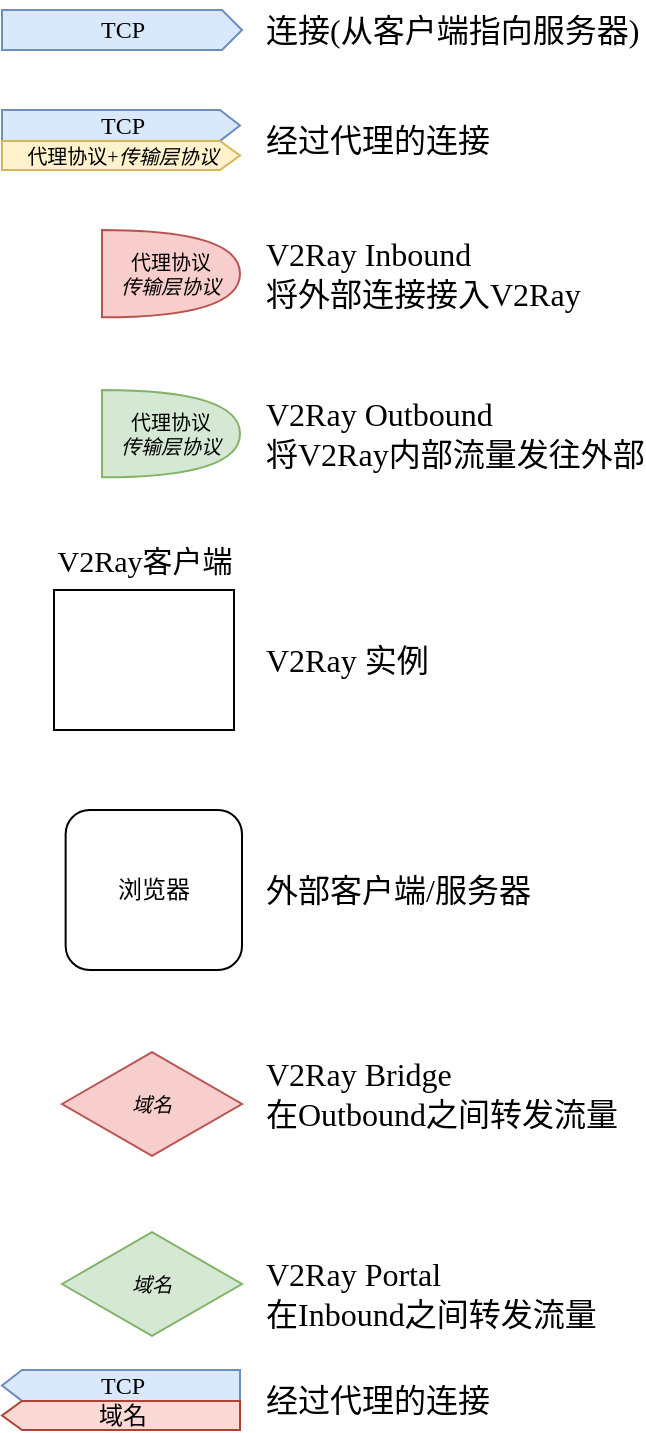 <mxfile version="18.1.2" type="github" pages="3">
  <diagram id="dAfNnbwmk66fKgJQbiKN" name="图例">
    <mxGraphModel dx="1209" dy="1442" grid="1" gridSize="10" guides="1" tooltips="1" connect="1" arrows="1" fold="1" page="1" pageScale="1" pageWidth="827" pageHeight="1169" math="0" shadow="0">
      <root>
        <mxCell id="0" />
        <mxCell id="1" parent="0" />
        <mxCell id="o6Mup9R42cLi4TRuiqjT-1" value="&lt;div style=&quot;font-size: 10px;&quot;&gt;代理协议&lt;/div&gt;&lt;i&gt;传输层协议&lt;/i&gt;" style="shape=or;whiteSpace=wrap;html=1;fillColor=#f8cecc;strokeColor=#b85450;fontFamily=JetBrains Mono;fontSource=https%3A%2F%2Ffonts.googleapis.com%2Fcss%3Ffamily%3DJetBrains%2BMono;fontSize=10;" vertex="1" parent="1">
          <mxGeometry x="-440" y="80" width="69" height="43.64" as="geometry" />
        </mxCell>
        <mxCell id="_T0HbXTaDHtxMW7bPjik-1" value="&lt;div style=&quot;font-size: 10px;&quot;&gt;代理协议&lt;/div&gt;&lt;i&gt;传输层协议&lt;/i&gt;" style="shape=or;whiteSpace=wrap;html=1;fillColor=#d5e8d4;strokeColor=#82b366;fontFamily=JetBrains Mono;fontSource=https%3A%2F%2Ffonts.googleapis.com%2Fcss%3Ffamily%3DJetBrains%2BMono;fontSize=10;" vertex="1" parent="1">
          <mxGeometry x="-440" y="160" width="69" height="43.64" as="geometry" />
        </mxCell>
        <mxCell id="qxkkCo4nE8JRs2fD6mIy-1" value="TCP" style="html=1;shadow=0;dashed=0;align=center;verticalAlign=middle;shape=mxgraph.arrows2.arrow;dy=0;dx=10;notch=0;fillColor=#dae8fc;strokeColor=#6c8ebf;fontFamily=JetBrains Mono;fontSource=https%3A%2F%2Ffonts.googleapis.com%2Fcss%3Ffamily%3DJetBrains%2BMono;" vertex="1" parent="1">
          <mxGeometry x="-490" y="-30" width="120" height="20" as="geometry" />
        </mxCell>
        <mxCell id="TTGA-UtNI_HF1vfTKt_W-1" value="" style="group;fontFamily=JetBrains Mono;fontSource=https%3A%2F%2Ffonts.googleapis.com%2Fcss%3Ffamily%3DJetBrains%2BMono;" vertex="1" connectable="0" parent="1">
          <mxGeometry x="-490" y="30" width="119" height="20" as="geometry" />
        </mxCell>
        <mxCell id="TTGA-UtNI_HF1vfTKt_W-2" value="TCP" style="html=1;shadow=0;dashed=0;align=center;verticalAlign=middle;shape=mxgraph.arrows2.arrow;dy=0;dx=10;notch=0;fillColor=#dae8fc;strokeColor=#6c8ebf;fontFamily=JetBrains Mono;fontSource=https%3A%2F%2Ffonts.googleapis.com%2Fcss%3Ffamily%3DJetBrains%2BMono;" vertex="1" parent="TTGA-UtNI_HF1vfTKt_W-1">
          <mxGeometry y="-10" width="119" height="15.45" as="geometry" />
        </mxCell>
        <mxCell id="TTGA-UtNI_HF1vfTKt_W-3" value="&lt;font style=&quot;font-size: 10px;&quot;&gt;代理协议+&lt;i&gt;传输层协议&lt;/i&gt;&lt;br&gt;&lt;/font&gt;" style="html=1;shadow=0;dashed=0;align=center;verticalAlign=middle;shape=mxgraph.arrows2.arrow;dy=0;dx=10;notch=0;fillColor=#fff2cc;strokeColor=#d6b656;fontFamily=JetBrains Mono;fontSource=https%3A%2F%2Ffonts.googleapis.com%2Fcss%3Ffamily%3DJetBrains%2BMono;" vertex="1" parent="TTGA-UtNI_HF1vfTKt_W-1">
          <mxGeometry y="5.45" width="119" height="14.55" as="geometry" />
        </mxCell>
        <mxCell id="pmOqeP7_Yko--YPSagWL-1" value="" style="rounded=0;whiteSpace=wrap;html=1;fontFamily=JetBrains Mono;fontSource=https%3A%2F%2Ffonts.googleapis.com%2Fcss%3Ffamily%3DJetBrains%2BMono;" vertex="1" parent="1">
          <mxGeometry x="-464" y="260" width="90" height="70" as="geometry" />
        </mxCell>
        <mxCell id="pmOqeP7_Yko--YPSagWL-2" value="&lt;font style=&quot;font-size: 15px;&quot;&gt;V2Ray客户端&lt;/font&gt;" style="text;strokeColor=none;fillColor=none;html=1;fontSize=16;fontStyle=0;verticalAlign=middle;align=center;fontFamily=JetBrains Mono;fontSource=https%3A%2F%2Ffonts.googleapis.com%2Fcss%3Ffamily%3DJetBrains%2BMono;" vertex="1" parent="1">
          <mxGeometry x="-468" y="230" width="98" height="30" as="geometry" />
        </mxCell>
        <mxCell id="Jau65hqgs5f0Z8g7lOGl-1" value="&lt;div&gt;浏览器&lt;/div&gt;" style="rounded=1;whiteSpace=wrap;html=1;fontFamily=JetBrains Mono;fontSource=https%3A%2F%2Ffonts.googleapis.com%2Fcss%3Ffamily%3DJetBrains%2BMono;" vertex="1" parent="1">
          <mxGeometry x="-458.18" y="370" width="88.18" height="80" as="geometry" />
        </mxCell>
        <mxCell id="Jau65hqgs5f0Z8g7lOGl-2" value="连接(从客户端指向服务器)" style="text;strokeColor=none;fillColor=none;html=1;fontSize=16;fontStyle=0;verticalAlign=middle;align=left;fontFamily=JetBrains Mono;fontSource=https%3A%2F%2Ffonts.googleapis.com%2Fcss%3Ffamily%3DJetBrains%2BMono;" vertex="1" parent="1">
          <mxGeometry x="-360" y="-35" width="98" height="30" as="geometry" />
        </mxCell>
        <mxCell id="MxNdQzAcVEnt0wkq7xaE-1" value="经过代理的连接" style="text;strokeColor=none;fillColor=none;html=1;fontSize=16;fontStyle=0;verticalAlign=middle;align=left;fontFamily=JetBrains Mono;fontSource=https%3A%2F%2Ffonts.googleapis.com%2Fcss%3Ffamily%3DJetBrains%2BMono;" vertex="1" parent="1">
          <mxGeometry x="-360" y="20" width="98" height="30" as="geometry" />
        </mxCell>
        <mxCell id="MxNdQzAcVEnt0wkq7xaE-2" value="&lt;div&gt;V2Ray Inbound&lt;/div&gt;&lt;div&gt;将外部连接接入V2Ray&lt;br&gt;&lt;/div&gt;" style="text;strokeColor=none;fillColor=none;html=1;fontSize=16;fontStyle=0;verticalAlign=middle;align=left;fontFamily=JetBrains Mono;fontSource=https%3A%2F%2Ffonts.googleapis.com%2Fcss%3Ffamily%3DJetBrains%2BMono;" vertex="1" parent="1">
          <mxGeometry x="-360" y="86.82" width="98" height="30" as="geometry" />
        </mxCell>
        <mxCell id="MxNdQzAcVEnt0wkq7xaE-3" value="&lt;div&gt;V2Ray Outbound&lt;/div&gt;&lt;div&gt;将V2Ray内部流量发往外部&lt;br&gt;&lt;/div&gt;" style="text;strokeColor=none;fillColor=none;html=1;fontSize=16;fontStyle=0;verticalAlign=middle;align=left;fontFamily=JetBrains Mono;fontSource=https%3A%2F%2Ffonts.googleapis.com%2Fcss%3Ffamily%3DJetBrains%2BMono;" vertex="1" parent="1">
          <mxGeometry x="-360" y="166.82" width="98" height="30" as="geometry" />
        </mxCell>
        <mxCell id="MxNdQzAcVEnt0wkq7xaE-4" value="V2Ray 实例" style="text;strokeColor=none;fillColor=none;html=1;fontSize=16;fontStyle=0;verticalAlign=middle;align=left;fontFamily=JetBrains Mono;fontSource=https%3A%2F%2Ffonts.googleapis.com%2Fcss%3Ffamily%3DJetBrains%2BMono;" vertex="1" parent="1">
          <mxGeometry x="-360" y="280" width="98" height="30" as="geometry" />
        </mxCell>
        <mxCell id="MxNdQzAcVEnt0wkq7xaE-5" value="外部客户端/服务器" style="text;strokeColor=none;fillColor=none;html=1;fontSize=16;fontStyle=0;verticalAlign=middle;align=left;fontFamily=JetBrains Mono;fontSource=https%3A%2F%2Ffonts.googleapis.com%2Fcss%3Ffamily%3DJetBrains%2BMono;" vertex="1" parent="1">
          <mxGeometry x="-360" y="395" width="98" height="30" as="geometry" />
        </mxCell>
        <mxCell id="-o0n9CucqJSz07B7oCcp-2" value="&lt;div&gt;&lt;i&gt;域名&lt;br&gt;&lt;/i&gt;&lt;/div&gt;" style="html=1;whiteSpace=wrap;aspect=fixed;shape=isoRectangle;fontFamily=JetBrains Mono;fontSource=https%3A%2F%2Ffonts.googleapis.com%2Fcss%3Ffamily%3DJetBrains%2BMono;fontSize=10;fillColor=#f8cecc;strokeColor=#b85450;" vertex="1" parent="1">
          <mxGeometry x="-460" y="490" width="90" height="54" as="geometry" />
        </mxCell>
        <mxCell id="-o0n9CucqJSz07B7oCcp-3" value="&lt;div&gt;V2Ray Bridge&lt;/div&gt;&lt;div&gt;在Outbound之间转发流量&lt;br&gt;&lt;/div&gt;" style="text;strokeColor=none;fillColor=none;html=1;fontSize=16;fontStyle=0;verticalAlign=middle;align=left;fontFamily=JetBrains Mono;fontSource=https%3A%2F%2Ffonts.googleapis.com%2Fcss%3Ffamily%3DJetBrains%2BMono;" vertex="1" parent="1">
          <mxGeometry x="-360" y="497" width="98" height="30" as="geometry" />
        </mxCell>
        <mxCell id="-o0n9CucqJSz07B7oCcp-5" value="&lt;div&gt;V2Ray Portal&lt;/div&gt;&lt;div&gt;在Inbound之间转发流量&lt;br&gt;&lt;/div&gt;" style="text;strokeColor=none;fillColor=none;html=1;fontSize=16;fontStyle=0;verticalAlign=middle;align=left;fontFamily=JetBrains Mono;fontSource=https%3A%2F%2Ffonts.googleapis.com%2Fcss%3Ffamily%3DJetBrains%2BMono;" vertex="1" parent="1">
          <mxGeometry x="-360" y="597" width="98" height="30" as="geometry" />
        </mxCell>
        <mxCell id="3z3euPZ-oONKQTYkaIbs-1" value="&lt;div&gt;&lt;i&gt;域名&lt;br&gt;&lt;/i&gt;&lt;/div&gt;" style="html=1;whiteSpace=wrap;aspect=fixed;shape=isoRectangle;fontFamily=JetBrains Mono;fontSource=https%3A%2F%2Ffonts.googleapis.com%2Fcss%3Ffamily%3DJetBrains%2BMono;fontSize=10;fillColor=#d5e8d4;strokeColor=#82b366;" vertex="1" parent="1">
          <mxGeometry x="-460" y="580" width="90" height="54" as="geometry" />
        </mxCell>
        <mxCell id="A_F6-4BqufZa0KoWxfFx-1" value="" style="group;fontFamily=JetBrains Mono;fontSource=https%3A%2F%2Ffonts.googleapis.com%2Fcss%3Ffamily%3DJetBrains%2BMono;flipH=1;" vertex="1" connectable="0" parent="1">
          <mxGeometry x="-490" y="660" width="119" height="20" as="geometry" />
        </mxCell>
        <mxCell id="A_F6-4BqufZa0KoWxfFx-2" value="TCP" style="html=1;shadow=0;dashed=0;align=center;verticalAlign=middle;shape=mxgraph.arrows2.arrow;dy=0;dx=10;notch=0;fillColor=#dae8fc;strokeColor=#6c8ebf;fontFamily=JetBrains Mono;fontSource=https%3A%2F%2Ffonts.googleapis.com%2Fcss%3Ffamily%3DJetBrains%2BMono;flipH=1;" vertex="1" parent="A_F6-4BqufZa0KoWxfFx-1">
          <mxGeometry y="-10" width="119" height="15.45" as="geometry" />
        </mxCell>
        <mxCell id="A_F6-4BqufZa0KoWxfFx-3" value="域名&lt;font style=&quot;font-size: 10px;&quot;&gt;&lt;br&gt;&lt;/font&gt;" style="html=1;shadow=0;dashed=0;align=center;verticalAlign=middle;shape=mxgraph.arrows2.arrow;dy=0;dx=10;notch=0;fillColor=#fad9d5;strokeColor=#ae4132;fontFamily=JetBrains Mono;fontSource=https%3A%2F%2Ffonts.googleapis.com%2Fcss%3Ffamily%3DJetBrains%2BMono;flipH=1;" vertex="1" parent="A_F6-4BqufZa0KoWxfFx-1">
          <mxGeometry y="5.45" width="119" height="14.55" as="geometry" />
        </mxCell>
        <mxCell id="A_F6-4BqufZa0KoWxfFx-4" value="经过代理的连接" style="text;strokeColor=none;fillColor=none;html=1;fontSize=16;fontStyle=0;verticalAlign=middle;align=left;fontFamily=JetBrains Mono;fontSource=https%3A%2F%2Ffonts.googleapis.com%2Fcss%3Ffamily%3DJetBrains%2BMono;" vertex="1" parent="1">
          <mxGeometry x="-360" y="650" width="98" height="30" as="geometry" />
        </mxCell>
      </root>
    </mxGraphModel>
  </diagram>
  <diagram id="-a_eOgk3tNtn--gN5NtH" name="简单模型">
    <mxGraphModel dx="1630" dy="573" grid="1" gridSize="10" guides="1" tooltips="1" connect="1" arrows="1" fold="1" page="1" pageScale="1" pageWidth="827" pageHeight="1169" math="0" shadow="0">
      <root>
        <mxCell id="0" />
        <mxCell id="1" parent="0" />
        <mxCell id="kUxxyB-mZXL6-8QbKrn9-2" value="" style="rounded=0;whiteSpace=wrap;html=1;fontFamily=JetBrains Mono;fontSource=https%3A%2F%2Ffonts.googleapis.com%2Fcss%3Ffamily%3DJetBrains%2BMono;" vertex="1" parent="1">
          <mxGeometry x="-253" y="290" width="90" height="120" as="geometry" />
        </mxCell>
        <mxCell id="kUxxyB-mZXL6-8QbKrn9-3" value="&lt;p style=&quot;line-height: 0.8;&quot;&gt;&lt;/p&gt;&lt;div&gt;&lt;font style=&quot;font-size: 10px;&quot;&gt;socks&lt;/font&gt;&lt;/div&gt;&lt;font size=&quot;1&quot;&gt;&lt;i&gt;TCP&lt;/i&gt;&lt;/font&gt;&lt;br&gt;&lt;p&gt;&lt;/p&gt;" style="shape=or;whiteSpace=wrap;html=1;fillColor=#f8cecc;strokeColor=#b85450;fontFamily=JetBrains Mono;fontSource=https%3A%2F%2Ffonts.googleapis.com%2Fcss%3Ffamily%3DJetBrains%2BMono;" vertex="1" parent="1">
          <mxGeometry x="-276.64" y="328.18" width="43.64" height="43.64" as="geometry" />
        </mxCell>
        <mxCell id="kUxxyB-mZXL6-8QbKrn9-4" value="&lt;div&gt;vmess&lt;/div&gt;&lt;div&gt;&lt;i&gt;WS&lt;/i&gt;&lt;br&gt;&lt;/div&gt;" style="shape=or;whiteSpace=wrap;html=1;fillColor=#d5e8d4;strokeColor=#82b366;fontFamily=JetBrains Mono;fontSource=https%3A%2F%2Ffonts.googleapis.com%2Fcss%3Ffamily%3DJetBrains%2BMono;" vertex="1" parent="1">
          <mxGeometry x="-178.45" y="328.18" width="45.45" height="43.64" as="geometry" />
        </mxCell>
        <mxCell id="kUxxyB-mZXL6-8QbKrn9-8" value="" style="group;fontFamily=JetBrains Mono;fontSource=https%3A%2F%2Ffonts.googleapis.com%2Fcss%3Ffamily%3DJetBrains%2BMono;" vertex="1" connectable="0" parent="1">
          <mxGeometry x="-132.997" y="344.995" width="74.182" height="20" as="geometry" />
        </mxCell>
        <mxCell id="kUxxyB-mZXL6-8QbKrn9-6" value="TCP" style="html=1;shadow=0;dashed=0;align=center;verticalAlign=middle;shape=mxgraph.arrows2.arrow;dy=0;dx=10;notch=0;fillColor=#dae8fc;strokeColor=#6c8ebf;fontFamily=JetBrains Mono;fontSource=https%3A%2F%2Ffonts.googleapis.com%2Fcss%3Ffamily%3DJetBrains%2BMono;" vertex="1" parent="kUxxyB-mZXL6-8QbKrn9-8">
          <mxGeometry y="-10" width="74.18" height="15.45" as="geometry" />
        </mxCell>
        <mxCell id="kUxxyB-mZXL6-8QbKrn9-7" value="&lt;font data-font-src=&quot;https://fonts.googleapis.com/css?family=JetBrains+Mono&quot;&gt;vmess&lt;/font&gt;+&lt;i&gt;WS&lt;/i&gt;" style="html=1;shadow=0;dashed=0;align=center;verticalAlign=middle;shape=mxgraph.arrows2.arrow;dy=0;dx=10;notch=0;fillColor=#fff2cc;strokeColor=#d6b656;fontFamily=JetBrains Mono;fontSource=https%3A%2F%2Ffonts.googleapis.com%2Fcss%3Ffamily%3DJetBrains%2BMono;" vertex="1" parent="kUxxyB-mZXL6-8QbKrn9-8">
          <mxGeometry y="5.45" width="74.18" height="14.55" as="geometry" />
        </mxCell>
        <mxCell id="kUxxyB-mZXL6-8QbKrn9-10" value="TCP" style="html=1;shadow=0;dashed=0;align=center;verticalAlign=middle;shape=mxgraph.arrows2.arrow;dy=0;dx=10;notch=0;fillColor=#dae8fc;strokeColor=#6c8ebf;fontFamily=JetBrains Mono;fontSource=https%3A%2F%2Ffonts.googleapis.com%2Fcss%3Ffamily%3DJetBrains%2BMono;" vertex="1" parent="1">
          <mxGeometry x="83.18" y="340" width="65.45" height="20" as="geometry" />
        </mxCell>
        <mxCell id="kUxxyB-mZXL6-8QbKrn9-11" value="TCP" style="html=1;shadow=0;dashed=0;align=center;verticalAlign=middle;shape=mxgraph.arrows2.arrow;dy=0;dx=10;notch=0;fillColor=#dae8fc;strokeColor=#6c8ebf;fontFamily=JetBrains Mono;fontSource=https%3A%2F%2Ffonts.googleapis.com%2Fcss%3Ffamily%3DJetBrains%2BMono;" vertex="1" parent="1">
          <mxGeometry x="-233" y="340" width="54.55" height="20" as="geometry" />
        </mxCell>
        <mxCell id="kUxxyB-mZXL6-8QbKrn9-12" value="" style="rounded=0;whiteSpace=wrap;html=1;fontFamily=JetBrains Mono;fontSource=https%3A%2F%2Ffonts.googleapis.com%2Fcss%3Ffamily%3DJetBrains%2BMono;" vertex="1" parent="1">
          <mxGeometry x="-40.72" y="290" width="97.72" height="120" as="geometry" />
        </mxCell>
        <mxCell id="kUxxyB-mZXL6-8QbKrn9-13" value="&lt;div style=&quot;font-size: 10px;&quot;&gt;&lt;font style=&quot;font-size: 10px;&quot;&gt;vmess&lt;/font&gt;&lt;/div&gt;&lt;font style=&quot;font-size: 10px;&quot;&gt;&lt;i&gt;WS&lt;br&gt;&lt;/i&gt;&lt;/font&gt;" style="shape=or;whiteSpace=wrap;html=1;fillColor=#f8cecc;strokeColor=#b85450;fontFamily=JetBrains Mono;fontSource=https%3A%2F%2Ffonts.googleapis.com%2Fcss%3Ffamily%3DJetBrains%2BMono;" vertex="1" parent="1">
          <mxGeometry x="-58.82" y="328.18" width="40" height="43.64" as="geometry" />
        </mxCell>
        <mxCell id="kUxxyB-mZXL6-8QbKrn9-14" value="&lt;div style=&quot;font-size: 10px;&quot;&gt;&lt;font style=&quot;font-size: 10px;&quot;&gt;free&lt;/font&gt;&lt;/div&gt;&lt;div style=&quot;font-size: 10px;&quot;&gt;&lt;font style=&quot;font-size: 10px;&quot;&gt;dom&lt;br&gt;&lt;/font&gt;&lt;/div&gt;" style="shape=or;whiteSpace=wrap;html=1;fillColor=#d5e8d4;strokeColor=#82b366;fontFamily=JetBrains Mono;fontSource=https%3A%2F%2Ffonts.googleapis.com%2Fcss%3Ffamily%3DJetBrains%2BMono;" vertex="1" parent="1">
          <mxGeometry x="39.91" y="328.18" width="43.27" height="43.64" as="geometry" />
        </mxCell>
        <mxCell id="kUxxyB-mZXL6-8QbKrn9-15" value="TCP" style="html=1;shadow=0;dashed=0;align=center;verticalAlign=middle;shape=mxgraph.arrows2.arrow;dy=0;dx=10;notch=0;fillColor=#dae8fc;strokeColor=#6c8ebf;fontFamily=JetBrains Mono;fontSource=https%3A%2F%2Ffonts.googleapis.com%2Fcss%3Ffamily%3DJetBrains%2BMono;" vertex="1" parent="1">
          <mxGeometry x="-18.82" y="340" width="58.73" height="20" as="geometry" />
        </mxCell>
        <mxCell id="kUxxyB-mZXL6-8QbKrn9-19" value="TCP" style="html=1;shadow=0;dashed=0;align=center;verticalAlign=middle;shape=mxgraph.arrows2.arrow;dy=0;dx=10;notch=0;fillColor=#dae8fc;strokeColor=#6c8ebf;fontFamily=JetBrains Mono;fontSource=https%3A%2F%2Ffonts.googleapis.com%2Fcss%3Ffamily%3DJetBrains%2BMono;" vertex="1" parent="1">
          <mxGeometry x="-334.82" y="334.55" width="58.18" height="15.45" as="geometry" />
        </mxCell>
        <mxCell id="kUxxyB-mZXL6-8QbKrn9-20" value="socks" style="html=1;shadow=0;dashed=0;align=center;verticalAlign=middle;shape=mxgraph.arrows2.arrow;dy=0;dx=10;notch=0;fillColor=#fff2cc;strokeColor=#d6b656;fontFamily=JetBrains Mono;fontSource=https%3A%2F%2Ffonts.googleapis.com%2Fcss%3Ffamily%3DJetBrains%2BMono;" vertex="1" parent="1">
          <mxGeometry x="-334.82" y="350" width="58.18" height="15" as="geometry" />
        </mxCell>
        <mxCell id="kUxxyB-mZXL6-8QbKrn9-24" value="&lt;div&gt;浏览器&lt;/div&gt;&lt;div&gt;(支持&lt;/div&gt;&lt;div&gt;socks代理)&lt;br&gt;&lt;/div&gt;" style="rounded=1;whiteSpace=wrap;html=1;fontFamily=JetBrains Mono;fontSource=https%3A%2F%2Ffonts.googleapis.com%2Fcss%3Ffamily%3DJetBrains%2BMono;" vertex="1" parent="1">
          <mxGeometry x="-413" y="290" width="78.18" height="120" as="geometry" />
        </mxCell>
        <mxCell id="kUxxyB-mZXL6-8QbKrn9-25" value="网页服务器" style="rounded=1;whiteSpace=wrap;html=1;fontFamily=JetBrains Mono;fontSource=https%3A%2F%2Ffonts.googleapis.com%2Fcss%3Ffamily%3DJetBrains%2BMono;" vertex="1" parent="1">
          <mxGeometry x="152" y="290" width="78.18" height="120" as="geometry" />
        </mxCell>
        <mxCell id="kUxxyB-mZXL6-8QbKrn9-26" value="&lt;font style=&quot;font-size: 15px;&quot;&gt;V2Ray客户端&lt;/font&gt;" style="text;strokeColor=none;fillColor=none;html=1;fontSize=16;fontStyle=0;verticalAlign=middle;align=center;fontFamily=JetBrains Mono;fontSource=https%3A%2F%2Ffonts.googleapis.com%2Fcss%3Ffamily%3DJetBrains%2BMono;" vertex="1" parent="1">
          <mxGeometry x="-257" y="260" width="98" height="30" as="geometry" />
        </mxCell>
        <mxCell id="kUxxyB-mZXL6-8QbKrn9-27" value="&lt;font style=&quot;font-size: 15px;&quot;&gt;V2Ray服务器&lt;/font&gt;" style="text;strokeColor=none;fillColor=none;html=1;fontSize=16;fontStyle=0;verticalAlign=middle;align=center;fontFamily=JetBrains Mono;fontSource=https%3A%2F%2Ffonts.googleapis.com%2Fcss%3Ffamily%3DJetBrains%2BMono;" vertex="1" parent="1">
          <mxGeometry x="-41" y="260" width="98" height="30" as="geometry" />
        </mxCell>
      </root>
    </mxGraphModel>
  </diagram>
  <diagram id="qUSkxOYkUHjP52pBDUFQ" name="第 3 页">
    <mxGraphModel dx="1209" dy="273" grid="1" gridSize="10" guides="1" tooltips="1" connect="1" arrows="1" fold="1" page="1" pageScale="1" pageWidth="827" pageHeight="1169" math="0" shadow="0">
      <root>
        <mxCell id="0" />
        <mxCell id="1" parent="0" />
        <mxCell id="ZHhKA3xxa_BlzV9NOmU7-1" value="" style="rounded=0;whiteSpace=wrap;html=1;fontFamily=JetBrains Mono;fontSource=https%3A%2F%2Ffonts.googleapis.com%2Fcss%3Ffamily%3DJetBrains%2BMono;" vertex="1" parent="1">
          <mxGeometry x="-393" y="276" width="90" height="120" as="geometry" />
        </mxCell>
        <mxCell id="ZHhKA3xxa_BlzV9NOmU7-2" value="&lt;p style=&quot;line-height: 0.8;&quot;&gt;&lt;/p&gt;&lt;div&gt;&lt;font style=&quot;font-size: 10px;&quot;&gt;socks&lt;/font&gt;&lt;/div&gt;&lt;font size=&quot;1&quot;&gt;&lt;i&gt;TCP&lt;/i&gt;&lt;/font&gt;&lt;br&gt;&lt;p&gt;&lt;/p&gt;" style="shape=or;whiteSpace=wrap;html=1;fillColor=#f8cecc;strokeColor=#b85450;fontFamily=JetBrains Mono;fontSource=https%3A%2F%2Ffonts.googleapis.com%2Fcss%3Ffamily%3DJetBrains%2BMono;" vertex="1" parent="1">
          <mxGeometry x="-416.64" y="314.18" width="43.64" height="43.64" as="geometry" />
        </mxCell>
        <mxCell id="ZHhKA3xxa_BlzV9NOmU7-3" value="&lt;div&gt;vmess&lt;/div&gt;&lt;div&gt;&lt;i&gt;WS&lt;/i&gt;&lt;br&gt;&lt;/div&gt;" style="shape=or;whiteSpace=wrap;html=1;fillColor=#d5e8d4;strokeColor=#82b366;fontFamily=JetBrains Mono;fontSource=https%3A%2F%2Ffonts.googleapis.com%2Fcss%3Ffamily%3DJetBrains%2BMono;" vertex="1" parent="1">
          <mxGeometry x="-318.45" y="314.18" width="45.45" height="43.64" as="geometry" />
        </mxCell>
        <mxCell id="ZHhKA3xxa_BlzV9NOmU7-7" value="TCP" style="html=1;shadow=0;dashed=0;align=center;verticalAlign=middle;shape=mxgraph.arrows2.arrow;dy=0;dx=10;notch=0;fillColor=#dae8fc;strokeColor=#6c8ebf;fontFamily=JetBrains Mono;fontSource=https%3A%2F%2Ffonts.googleapis.com%2Fcss%3Ffamily%3DJetBrains%2BMono;flipH=1;" vertex="1" parent="1">
          <mxGeometry x="83.18" y="340" width="65.45" height="20" as="geometry" />
        </mxCell>
        <mxCell id="ZHhKA3xxa_BlzV9NOmU7-8" value="TCP" style="html=1;shadow=0;dashed=0;align=center;verticalAlign=middle;shape=mxgraph.arrows2.arrow;dy=0;dx=10;notch=0;fillColor=#dae8fc;strokeColor=#6c8ebf;fontFamily=JetBrains Mono;fontSource=https%3A%2F%2Ffonts.googleapis.com%2Fcss%3Ffamily%3DJetBrains%2BMono;" vertex="1" parent="1">
          <mxGeometry x="-373" y="326" width="54.55" height="20" as="geometry" />
        </mxCell>
        <mxCell id="ZHhKA3xxa_BlzV9NOmU7-9" value="" style="rounded=0;whiteSpace=wrap;html=1;fontFamily=JetBrains Mono;fontSource=https%3A%2F%2Ffonts.googleapis.com%2Fcss%3Ffamily%3DJetBrains%2BMono;" vertex="1" parent="1">
          <mxGeometry x="-80" y="290" width="119.91" height="180" as="geometry" />
        </mxCell>
        <mxCell id="ZHhKA3xxa_BlzV9NOmU7-10" value="&lt;div style=&quot;font-size: 10px;&quot;&gt;dokodemo-&lt;/div&gt;door" style="shape=or;whiteSpace=wrap;html=1;fillColor=#f8cecc;strokeColor=#b85450;fontFamily=JetBrains Mono;fontSource=https%3A%2F%2Ffonts.googleapis.com%2Fcss%3Ffamily%3DJetBrains%2BMono;flipH=1;fontSize=10;" vertex="1" parent="1">
          <mxGeometry x="20" y="328.18" width="61.55" height="43.64" as="geometry" />
        </mxCell>
        <mxCell id="ZHhKA3xxa_BlzV9NOmU7-11" value="&lt;div style=&quot;font-size: 10px;&quot;&gt;&lt;font style=&quot;font-size: 10px;&quot;&gt;free&lt;/font&gt;&lt;/div&gt;&lt;div style=&quot;font-size: 10px;&quot;&gt;&lt;font style=&quot;font-size: 10px;&quot;&gt;dom&lt;br&gt;&lt;/font&gt;&lt;/div&gt;" style="shape=or;whiteSpace=wrap;html=1;fillColor=#d5e8d4;strokeColor=#82b366;fontFamily=JetBrains Mono;fontSource=https%3A%2F%2Ffonts.googleapis.com%2Fcss%3Ffamily%3DJetBrains%2BMono;" vertex="1" parent="1">
          <mxGeometry x="39.91" y="170" width="43.27" height="43.64" as="geometry" />
        </mxCell>
        <mxCell id="ZHhKA3xxa_BlzV9NOmU7-13" value="TCP" style="html=1;shadow=0;dashed=0;align=center;verticalAlign=middle;shape=mxgraph.arrows2.arrow;dy=0;dx=10;notch=0;fillColor=#dae8fc;strokeColor=#6c8ebf;fontFamily=JetBrains Mono;fontSource=https%3A%2F%2Ffonts.googleapis.com%2Fcss%3Ffamily%3DJetBrains%2BMono;" vertex="1" parent="1">
          <mxGeometry x="-474.82" y="320.55" width="58.18" height="15.45" as="geometry" />
        </mxCell>
        <mxCell id="ZHhKA3xxa_BlzV9NOmU7-14" value="socks" style="html=1;shadow=0;dashed=0;align=center;verticalAlign=middle;shape=mxgraph.arrows2.arrow;dy=0;dx=10;notch=0;fillColor=#fff2cc;strokeColor=#d6b656;fontFamily=JetBrains Mono;fontSource=https%3A%2F%2Ffonts.googleapis.com%2Fcss%3Ffamily%3DJetBrains%2BMono;" vertex="1" parent="1">
          <mxGeometry x="-474.82" y="336" width="58.18" height="15" as="geometry" />
        </mxCell>
        <mxCell id="ZHhKA3xxa_BlzV9NOmU7-15" value="网页服务器" style="rounded=1;whiteSpace=wrap;html=1;fontFamily=JetBrains Mono;fontSource=https%3A%2F%2Ffonts.googleapis.com%2Fcss%3Ffamily%3DJetBrains%2BMono;" vertex="1" parent="1">
          <mxGeometry x="-553" y="276" width="78.18" height="120" as="geometry" />
        </mxCell>
        <mxCell id="ZHhKA3xxa_BlzV9NOmU7-16" value="浏览器" style="rounded=1;whiteSpace=wrap;html=1;fontFamily=JetBrains Mono;fontSource=https%3A%2F%2Ffonts.googleapis.com%2Fcss%3Ffamily%3DJetBrains%2BMono;" vertex="1" parent="1">
          <mxGeometry x="152" y="290" width="78.18" height="120" as="geometry" />
        </mxCell>
        <mxCell id="ZHhKA3xxa_BlzV9NOmU7-17" value="内网转发服务器" style="text;strokeColor=none;fillColor=none;html=1;fontSize=16;fontStyle=0;verticalAlign=middle;align=center;fontFamily=JetBrains Mono;fontSource=https%3A%2F%2Ffonts.googleapis.com%2Fcss%3Ffamily%3DJetBrains%2BMono;" vertex="1" parent="1">
          <mxGeometry x="-397" y="246" width="98" height="30" as="geometry" />
        </mxCell>
        <mxCell id="ZHhKA3xxa_BlzV9NOmU7-18" value="外网代理服务器" style="text;strokeColor=none;fillColor=none;html=1;fontSize=16;fontStyle=0;verticalAlign=middle;align=center;fontFamily=JetBrains Mono;fontSource=https%3A%2F%2Ffonts.googleapis.com%2Fcss%3Ffamily%3DJetBrains%2BMono;" vertex="1" parent="1">
          <mxGeometry x="-69.05" y="260" width="98" height="30" as="geometry" />
        </mxCell>
        <mxCell id="kt0yC8OSN1YI0qSnyHlI-1" value="re.ver.se" style="html=1;whiteSpace=wrap;aspect=fixed;shape=isoRectangle;fontFamily=JetBrains Mono;fontSource=https%3A%2F%2Ffonts.googleapis.com%2Fcss%3Ffamily%3DJetBrains%2BMono;fontSize=10;fillColor=#d5e8d4;strokeColor=#82b366;" vertex="1" parent="1">
          <mxGeometry x="-60" y="420" width="80" height="48" as="geometry" />
        </mxCell>
        <mxCell id="kt0yC8OSN1YI0qSnyHlI-3" value="&lt;p style=&quot;line-height: 0.8;&quot;&gt;&lt;/p&gt;&lt;div&gt;&lt;font style=&quot;font-size: 10px;&quot;&gt;vless&lt;/font&gt;&lt;/div&gt;&lt;font size=&quot;1&quot;&gt;&lt;i&gt;QUIC&lt;/i&gt;&lt;/font&gt;&lt;br&gt;&lt;p&gt;&lt;/p&gt;" style="shape=or;whiteSpace=wrap;html=1;fillColor=#f8cecc;strokeColor=#b85450;fontFamily=JetBrains Mono;fontSource=https%3A%2F%2Ffonts.googleapis.com%2Fcss%3Ffamily%3DJetBrains%2BMono;" vertex="1" parent="1">
          <mxGeometry x="-110" y="326" width="60" height="43.64" as="geometry" />
        </mxCell>
        <mxCell id="kt0yC8OSN1YI0qSnyHlI-4" value="TCP" style="html=1;shadow=0;dashed=0;align=center;verticalAlign=middle;shape=mxgraph.arrows2.arrow;dy=0;dx=10;notch=0;fillColor=#dae8fc;strokeColor=#6c8ebf;fontFamily=JetBrains Mono;fontSource=https%3A%2F%2Ffonts.googleapis.com%2Fcss%3Ffamily%3DJetBrains%2BMono;flipH=1;rotation=300;" vertex="1" parent="1">
          <mxGeometry x="-20" y="390" width="65.45" height="15" as="geometry" />
        </mxCell>
        <mxCell id="DFzKY6krtGT2lfIgrM9Z-1" value="TCP" style="html=1;shadow=0;dashed=0;align=center;verticalAlign=middle;shape=mxgraph.arrows2.arrow;dy=0;dx=10;notch=0;fillColor=#dae8fc;strokeColor=#6c8ebf;fontFamily=JetBrains Mono;fontSource=https%3A%2F%2Ffonts.googleapis.com%2Fcss%3Ffamily%3DJetBrains%2BMono;flipH=1;rotation=60;" vertex="1" parent="1">
          <mxGeometry x="-80" y="381" width="65.45" height="15" as="geometry" />
        </mxCell>
      </root>
    </mxGraphModel>
  </diagram>
</mxfile>
